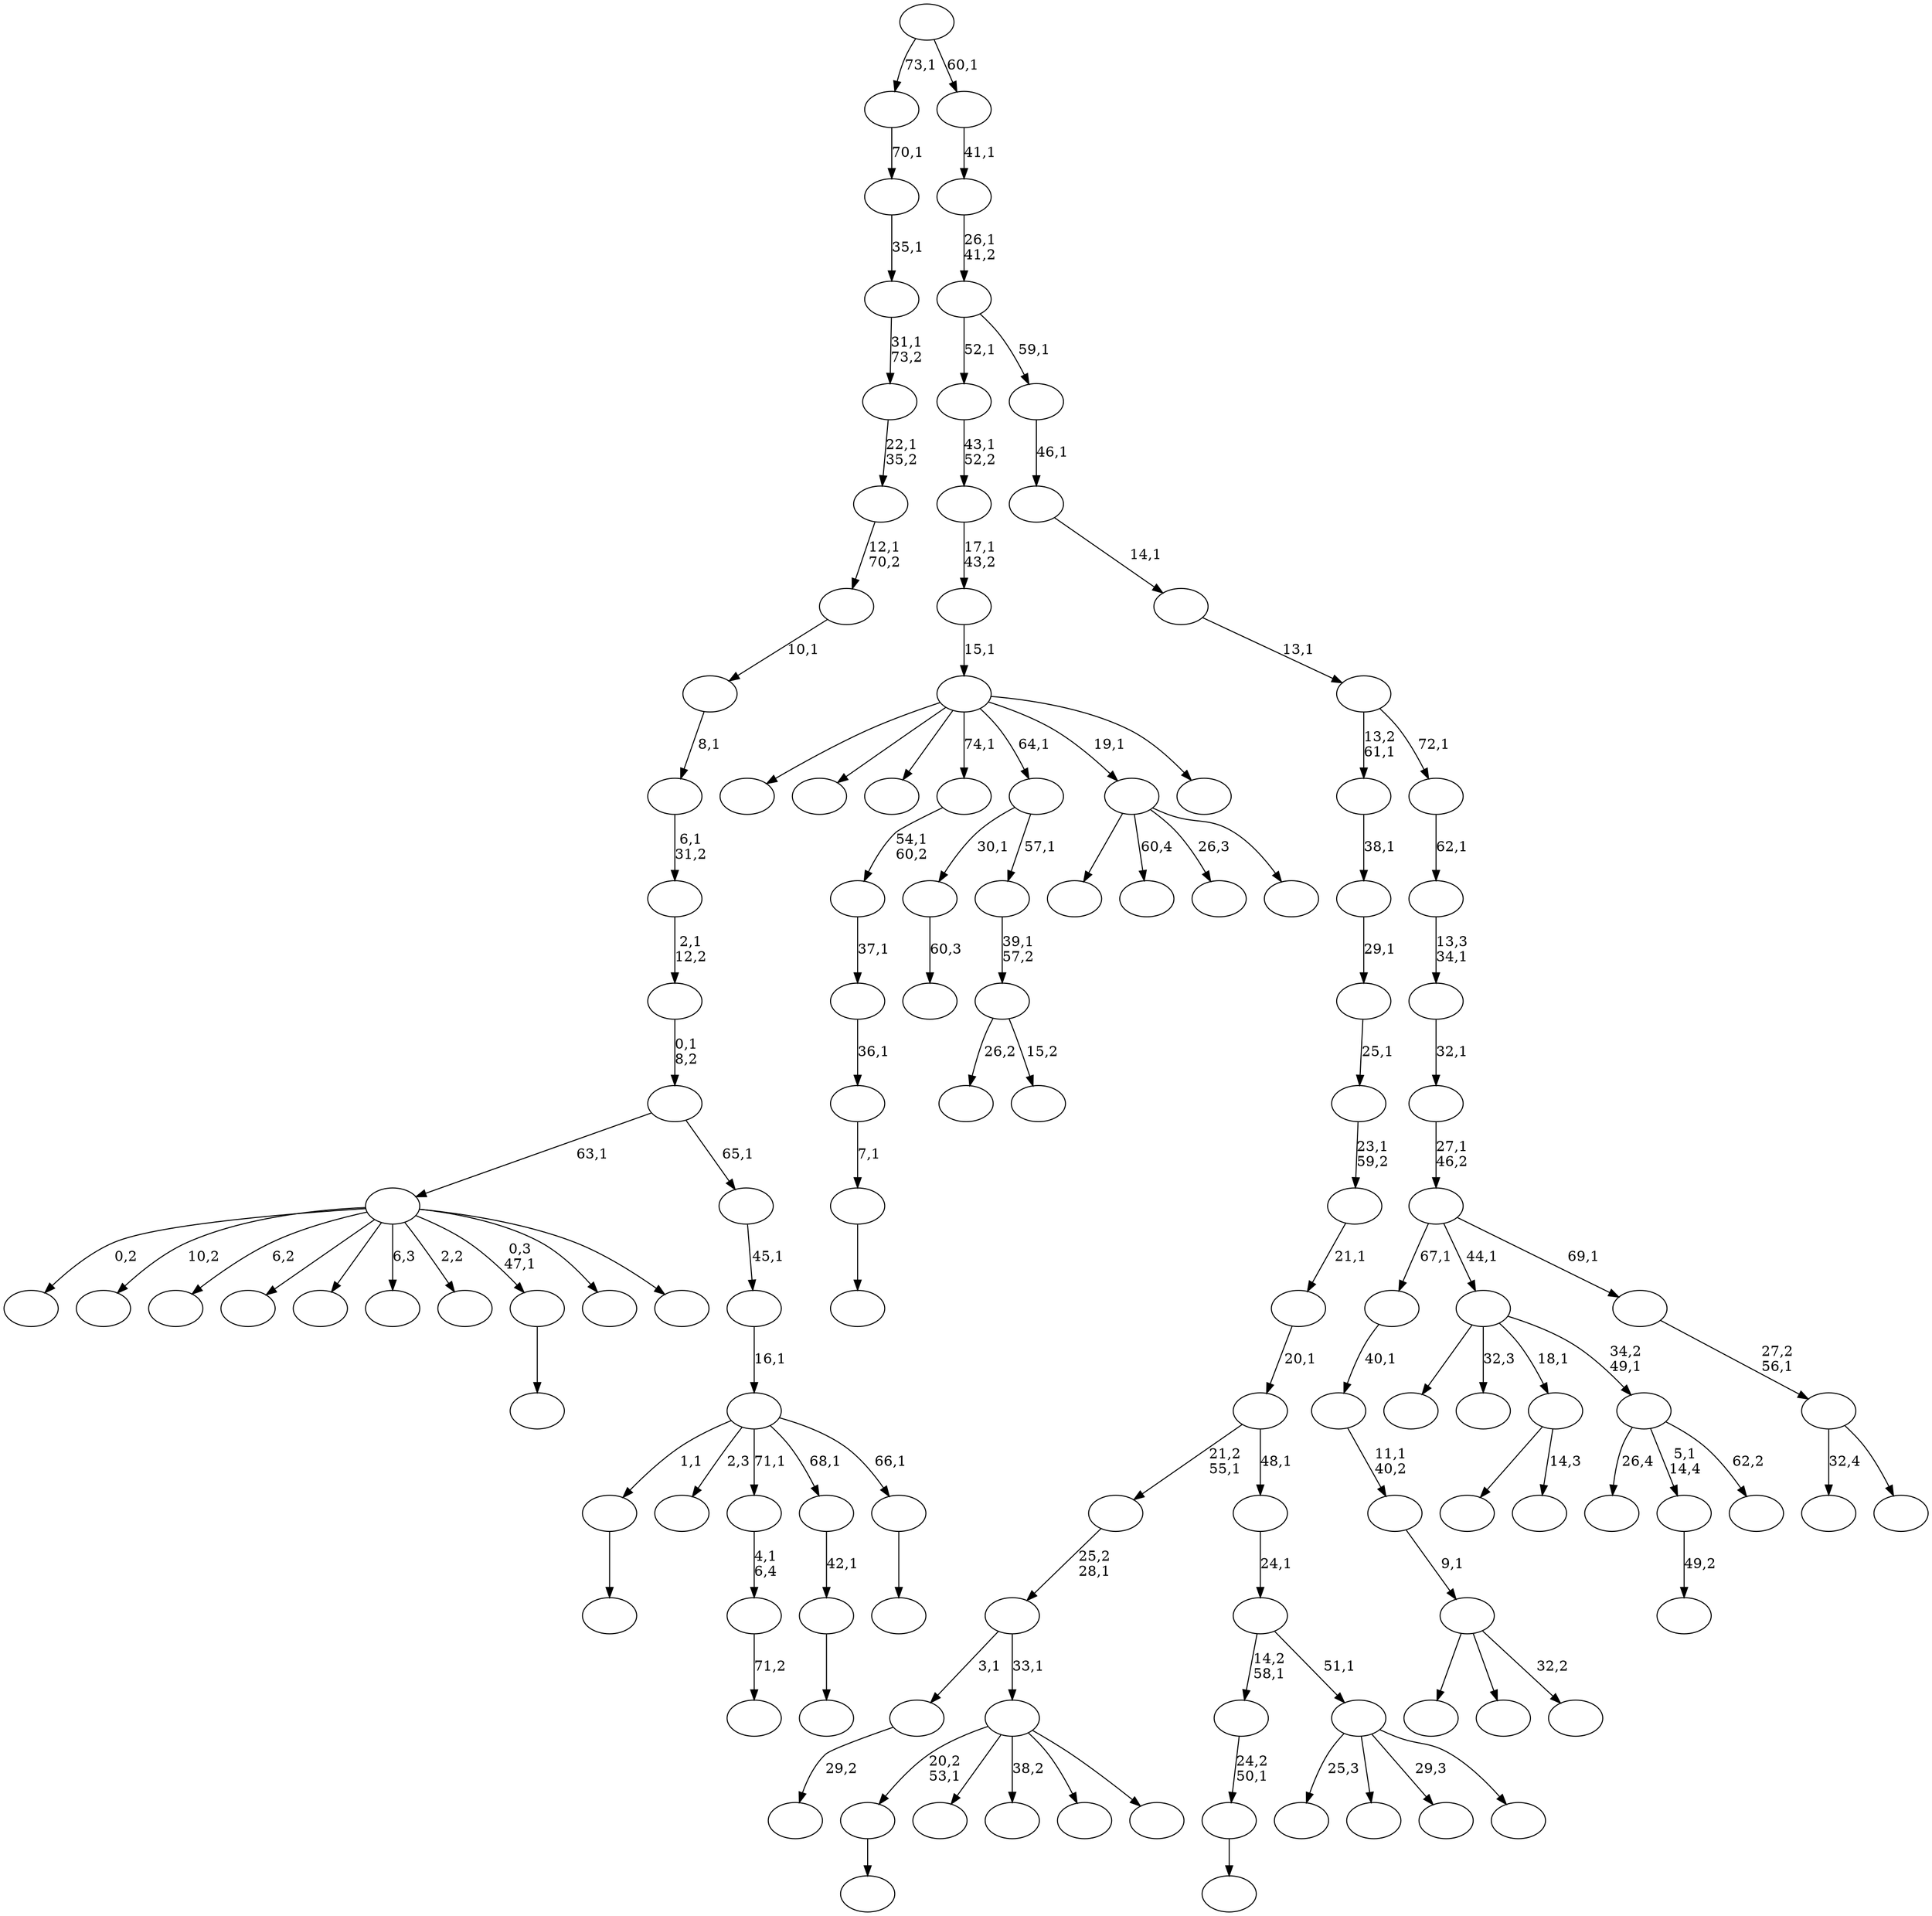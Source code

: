 digraph T {
	125 [label=""]
	124 [label=""]
	123 [label=""]
	122 [label=""]
	121 [label=""]
	120 [label=""]
	119 [label=""]
	118 [label=""]
	117 [label=""]
	116 [label=""]
	115 [label=""]
	114 [label=""]
	113 [label=""]
	112 [label=""]
	111 [label=""]
	110 [label=""]
	109 [label=""]
	108 [label=""]
	107 [label=""]
	106 [label=""]
	105 [label=""]
	104 [label=""]
	103 [label=""]
	102 [label=""]
	101 [label=""]
	100 [label=""]
	99 [label=""]
	98 [label=""]
	97 [label=""]
	96 [label=""]
	95 [label=""]
	94 [label=""]
	93 [label=""]
	92 [label=""]
	91 [label=""]
	90 [label=""]
	89 [label=""]
	88 [label=""]
	87 [label=""]
	86 [label=""]
	85 [label=""]
	84 [label=""]
	83 [label=""]
	82 [label=""]
	81 [label=""]
	80 [label=""]
	79 [label=""]
	78 [label=""]
	77 [label=""]
	76 [label=""]
	75 [label=""]
	74 [label=""]
	73 [label=""]
	72 [label=""]
	71 [label=""]
	70 [label=""]
	69 [label=""]
	68 [label=""]
	67 [label=""]
	66 [label=""]
	65 [label=""]
	64 [label=""]
	63 [label=""]
	62 [label=""]
	61 [label=""]
	60 [label=""]
	59 [label=""]
	58 [label=""]
	57 [label=""]
	56 [label=""]
	55 [label=""]
	54 [label=""]
	53 [label=""]
	52 [label=""]
	51 [label=""]
	50 [label=""]
	49 [label=""]
	48 [label=""]
	47 [label=""]
	46 [label=""]
	45 [label=""]
	44 [label=""]
	43 [label=""]
	42 [label=""]
	41 [label=""]
	40 [label=""]
	39 [label=""]
	38 [label=""]
	37 [label=""]
	36 [label=""]
	35 [label=""]
	34 [label=""]
	33 [label=""]
	32 [label=""]
	31 [label=""]
	30 [label=""]
	29 [label=""]
	28 [label=""]
	27 [label=""]
	26 [label=""]
	25 [label=""]
	24 [label=""]
	23 [label=""]
	22 [label=""]
	21 [label=""]
	20 [label=""]
	19 [label=""]
	18 [label=""]
	17 [label=""]
	16 [label=""]
	15 [label=""]
	14 [label=""]
	13 [label=""]
	12 [label=""]
	11 [label=""]
	10 [label=""]
	9 [label=""]
	8 [label=""]
	7 [label=""]
	6 [label=""]
	5 [label=""]
	4 [label=""]
	3 [label=""]
	2 [label=""]
	1 [label=""]
	0 [label=""]
	123 -> 124 [label=""]
	119 -> 120 [label=""]
	107 -> 108 [label="71,2"]
	106 -> 107 [label="4,1\n6,4"]
	97 -> 98 [label=""]
	96 -> 97 [label="24,2\n50,1"]
	92 -> 115 [label=""]
	92 -> 95 [label=""]
	92 -> 93 [label="32,2"]
	91 -> 92 [label="9,1"]
	90 -> 91 [label="11,1\n40,2"]
	89 -> 90 [label="40,1"]
	83 -> 84 [label="60,3"]
	81 -> 82 [label=""]
	80 -> 81 [label="7,1"]
	79 -> 80 [label="36,1"]
	78 -> 79 [label="37,1"]
	77 -> 78 [label="54,1\n60,2"]
	75 -> 111 [label=""]
	75 -> 76 [label="14,3"]
	72 -> 100 [label="26,2"]
	72 -> 73 [label="15,2"]
	71 -> 72 [label="39,1\n57,2"]
	70 -> 83 [label="30,1"]
	70 -> 71 [label="57,1"]
	67 -> 68 [label="29,2"]
	65 -> 66 [label="49,2"]
	63 -> 125 [label=""]
	63 -> 122 [label="60,4"]
	63 -> 85 [label="26,3"]
	63 -> 64 [label=""]
	61 -> 123 [label="20,2\n53,1"]
	61 -> 109 [label=""]
	61 -> 104 [label="38,2"]
	61 -> 69 [label=""]
	61 -> 62 [label=""]
	60 -> 67 [label="3,1"]
	60 -> 61 [label="33,1"]
	59 -> 60 [label="25,2\n28,1"]
	57 -> 58 [label=""]
	54 -> 55 [label=""]
	53 -> 54 [label="42,1"]
	51 -> 121 [label="0,2"]
	51 -> 112 [label="10,2"]
	51 -> 103 [label="6,2"]
	51 -> 99 [label=""]
	51 -> 94 [label=""]
	51 -> 88 [label="6,3"]
	51 -> 86 [label="2,2"]
	51 -> 57 [label="0,3\n47,1"]
	51 -> 56 [label=""]
	51 -> 52 [label=""]
	49 -> 74 [label="26,4"]
	49 -> 65 [label="5,1\n14,4"]
	49 -> 50 [label="62,2"]
	48 -> 113 [label=""]
	48 -> 105 [label="32,3"]
	48 -> 75 [label="18,1"]
	48 -> 49 [label="34,2\n49,1"]
	46 -> 118 [label=""]
	46 -> 114 [label=""]
	46 -> 101 [label=""]
	46 -> 77 [label="74,1"]
	46 -> 70 [label="64,1"]
	46 -> 63 [label="19,1"]
	46 -> 47 [label=""]
	45 -> 46 [label="15,1"]
	44 -> 45 [label="17,1\n43,2"]
	43 -> 44 [label="43,1\n52,2"]
	41 -> 117 [label="25,3"]
	41 -> 116 [label=""]
	41 -> 87 [label="29,3"]
	41 -> 42 [label=""]
	40 -> 96 [label="14,2\n58,1"]
	40 -> 41 [label="51,1"]
	39 -> 40 [label="24,1"]
	38 -> 59 [label="21,2\n55,1"]
	38 -> 39 [label="48,1"]
	37 -> 38 [label="20,1"]
	36 -> 37 [label="21,1"]
	35 -> 36 [label="23,1\n59,2"]
	34 -> 35 [label="25,1"]
	33 -> 34 [label="29,1"]
	32 -> 33 [label="38,1"]
	30 -> 31 [label=""]
	29 -> 119 [label="1,1"]
	29 -> 110 [label="2,3"]
	29 -> 106 [label="71,1"]
	29 -> 53 [label="68,1"]
	29 -> 30 [label="66,1"]
	28 -> 29 [label="16,1"]
	27 -> 28 [label="45,1"]
	26 -> 51 [label="63,1"]
	26 -> 27 [label="65,1"]
	25 -> 26 [label="0,1\n8,2"]
	24 -> 25 [label="2,1\n12,2"]
	23 -> 24 [label="6,1\n31,2"]
	22 -> 23 [label="8,1"]
	21 -> 22 [label="10,1"]
	20 -> 21 [label="12,1\n70,2"]
	19 -> 20 [label="22,1\n35,2"]
	18 -> 19 [label="31,1\n73,2"]
	17 -> 18 [label="35,1"]
	16 -> 17 [label="70,1"]
	14 -> 102 [label="32,4"]
	14 -> 15 [label=""]
	13 -> 14 [label="27,2\n56,1"]
	12 -> 89 [label="67,1"]
	12 -> 48 [label="44,1"]
	12 -> 13 [label="69,1"]
	11 -> 12 [label="27,1\n46,2"]
	10 -> 11 [label="32,1"]
	9 -> 10 [label="13,3\n34,1"]
	8 -> 9 [label="62,1"]
	7 -> 32 [label="13,2\n61,1"]
	7 -> 8 [label="72,1"]
	6 -> 7 [label="13,1"]
	5 -> 6 [label="14,1"]
	4 -> 5 [label="46,1"]
	3 -> 43 [label="52,1"]
	3 -> 4 [label="59,1"]
	2 -> 3 [label="26,1\n41,2"]
	1 -> 2 [label="41,1"]
	0 -> 16 [label="73,1"]
	0 -> 1 [label="60,1"]
}
